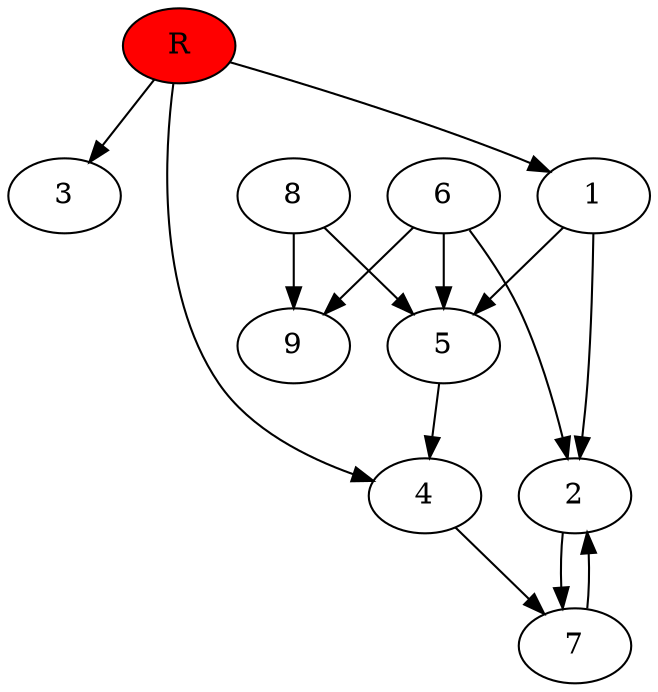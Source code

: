 digraph prb4923 {
	1
	2
	3
	4
	5
	6
	7
	8
	R [fillcolor="#ff0000" style=filled]
	1 -> 2
	1 -> 5
	2 -> 7
	4 -> 7
	5 -> 4
	6 -> 2
	6 -> 5
	6 -> 9
	7 -> 2
	8 -> 5
	8 -> 9
	R -> 1
	R -> 3
	R -> 4
}
